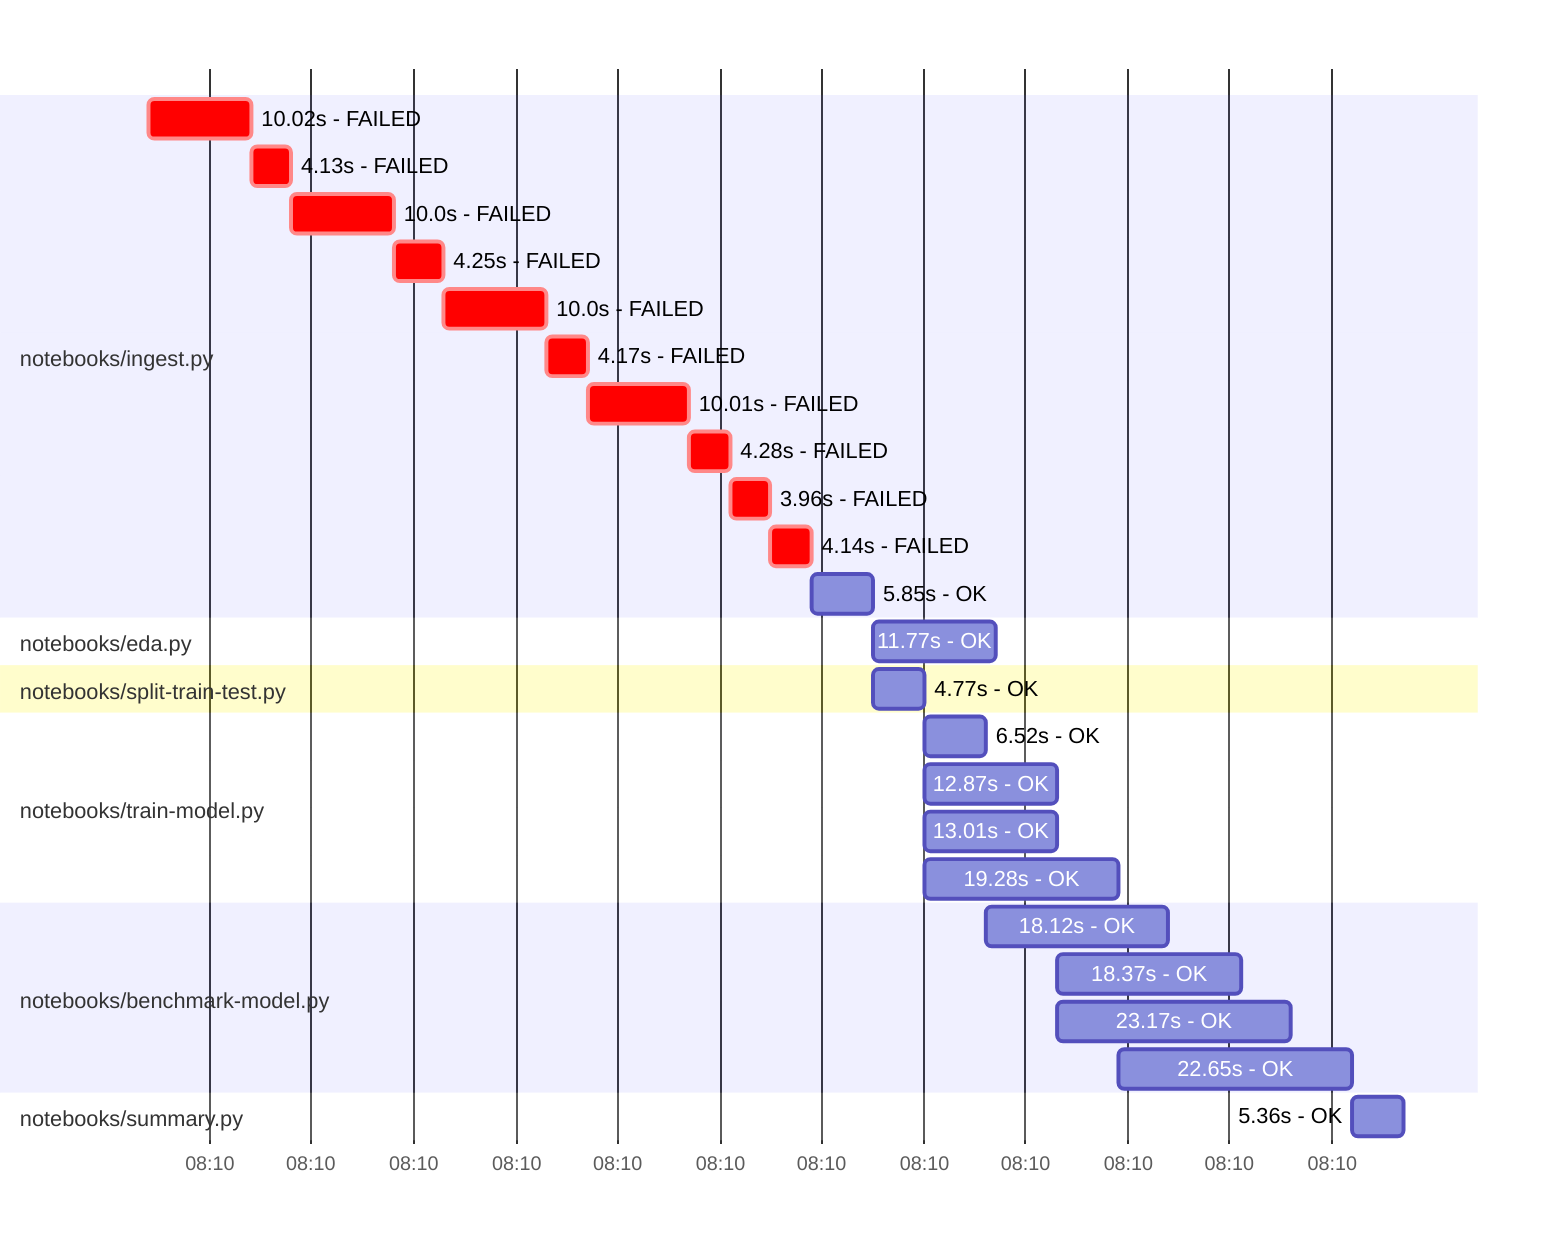gantt
    %% Mermaid input file for drawing Gantt chart of runlog runtimes
    %% See https://mermaid-js.github.io/mermaid/#/gantt
    %%
    axisFormat %H:%M
    %%
    %% Give timestamps as unix timestamps (ms)
    dateFormat x
    %%
    section notebooks/ingest.py
    10.02s - FAILED :crit , 1671000094 , 1671000104 
    4.13s - FAILED :crit , 1671000104 , 1671000108 
    10.0s - FAILED :crit , 1671000108 , 1671000118 
    4.25s - FAILED :crit , 1671000118 , 1671000123 
    10.0s - FAILED :crit , 1671000123 , 1671000133 
    4.17s - FAILED :crit , 1671000133 , 1671000137 
    10.01s - FAILED :crit , 1671000137 , 1671000147 
    4.28s - FAILED :crit , 1671000147 , 1671000151 
    3.96s - FAILED :crit , 1671000151 , 1671000155 
    4.14s - FAILED :crit , 1671000155 , 1671000159 
    5.85s - OK : , 1671000159 , 1671000165 
    section notebooks/eda.py
    11.77s - OK : , 1671000165 , 1671000177 
    section notebooks/split-train-test.py
    4.77s - OK : , 1671000165 , 1671000170 
    section notebooks/train-model.py
    6.52s - OK : , 1671000170 , 1671000176 
    section notebooks/train-model.py
    12.87s - OK : , 1671000170 , 1671000183 
    section notebooks/train-model.py
    13.01s - OK : , 1671000170 , 1671000183 
    section notebooks/train-model.py
    19.28s - OK : , 1671000170 , 1671000189 
    section notebooks/benchmark-model.py
    18.12s - OK : , 1671000176 , 1671000194 
    section notebooks/benchmark-model.py
    18.37s - OK : , 1671000183 , 1671000201 
    section notebooks/benchmark-model.py
    23.17s - OK : , 1671000183 , 1671000206 
    section notebooks/benchmark-model.py
    22.65s - OK : , 1671000189 , 1671000212 
    section notebooks/summary.py
    5.36s - OK : , 1671000212 , 1671000217